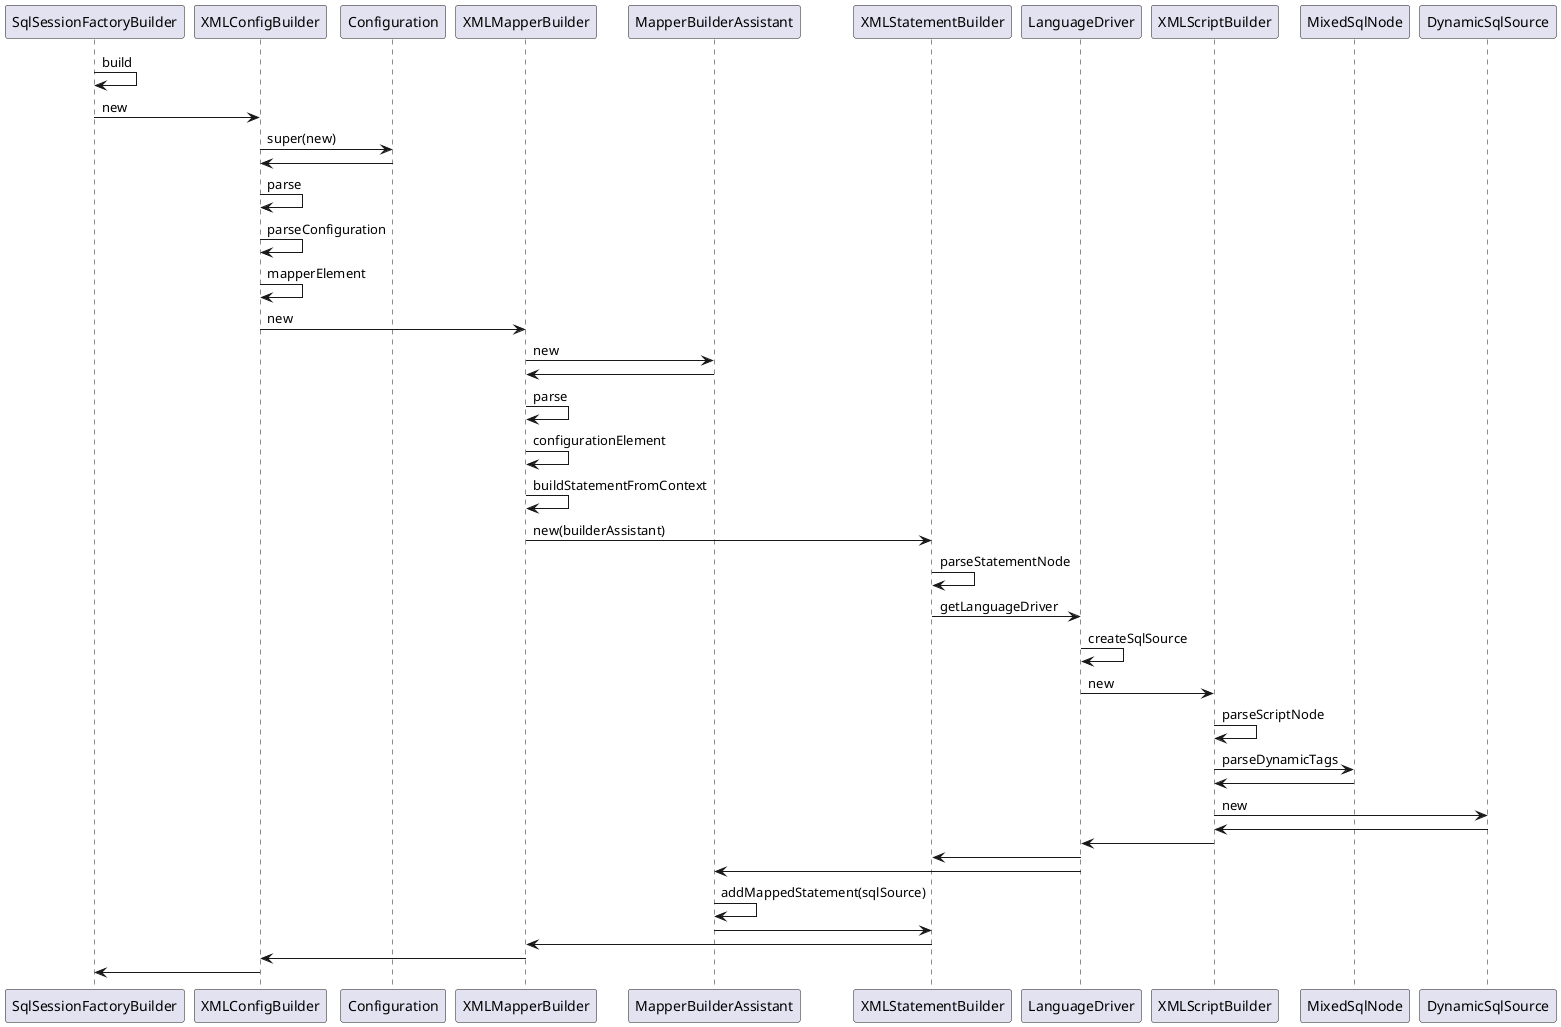 # mapper加载过程，mapper可以配置package、resource、url、class加载。以下为resource的加载过程
@startuml
SqlSessionFactoryBuilder -> SqlSessionFactoryBuilder:build
SqlSessionFactoryBuilder -> XMLConfigBuilder:new

XMLConfigBuilder -> Configuration:super(new)
XMLConfigBuilder <- Configuration

XMLConfigBuilder -> XMLConfigBuilder:parse
XMLConfigBuilder -> XMLConfigBuilder:parseConfiguration
XMLConfigBuilder -> XMLConfigBuilder:mapperElement

XMLConfigBuilder -> XMLMapperBuilder:new

XMLMapperBuilder -> MapperBuilderAssistant:new
XMLMapperBuilder <- MapperBuilderAssistant

XMLMapperBuilder -> XMLMapperBuilder:parse
XMLMapperBuilder -> XMLMapperBuilder:configurationElement
XMLMapperBuilder -> XMLMapperBuilder:buildStatementFromContext

XMLMapperBuilder -> XMLStatementBuilder:new(builderAssistant)
XMLStatementBuilder -> XMLStatementBuilder:parseStatementNode
XMLStatementBuilder -> LanguageDriver:getLanguageDriver
LanguageDriver -> LanguageDriver:createSqlSource
LanguageDriver -> XMLScriptBuilder:new
XMLScriptBuilder -> XMLScriptBuilder:parseScriptNode
XMLScriptBuilder -> MixedSqlNode:parseDynamicTags
XMLScriptBuilder <- MixedSqlNode
XMLScriptBuilder -> DynamicSqlSource:new

XMLScriptBuilder <- DynamicSqlSource
LanguageDriver <- XMLScriptBuilder
XMLStatementBuilder <- LanguageDriver

MapperBuilderAssistant <- LanguageDriver
MapperBuilderAssistant -> MapperBuilderAssistant:addMappedStatement(sqlSource)
MapperBuilderAssistant -> XMLStatementBuilder

XMLMapperBuilder <- XMLStatementBuilder
XMLConfigBuilder <- XMLMapperBuilder
SqlSessionFactoryBuilder <- XMLConfigBuilder
@enduml
